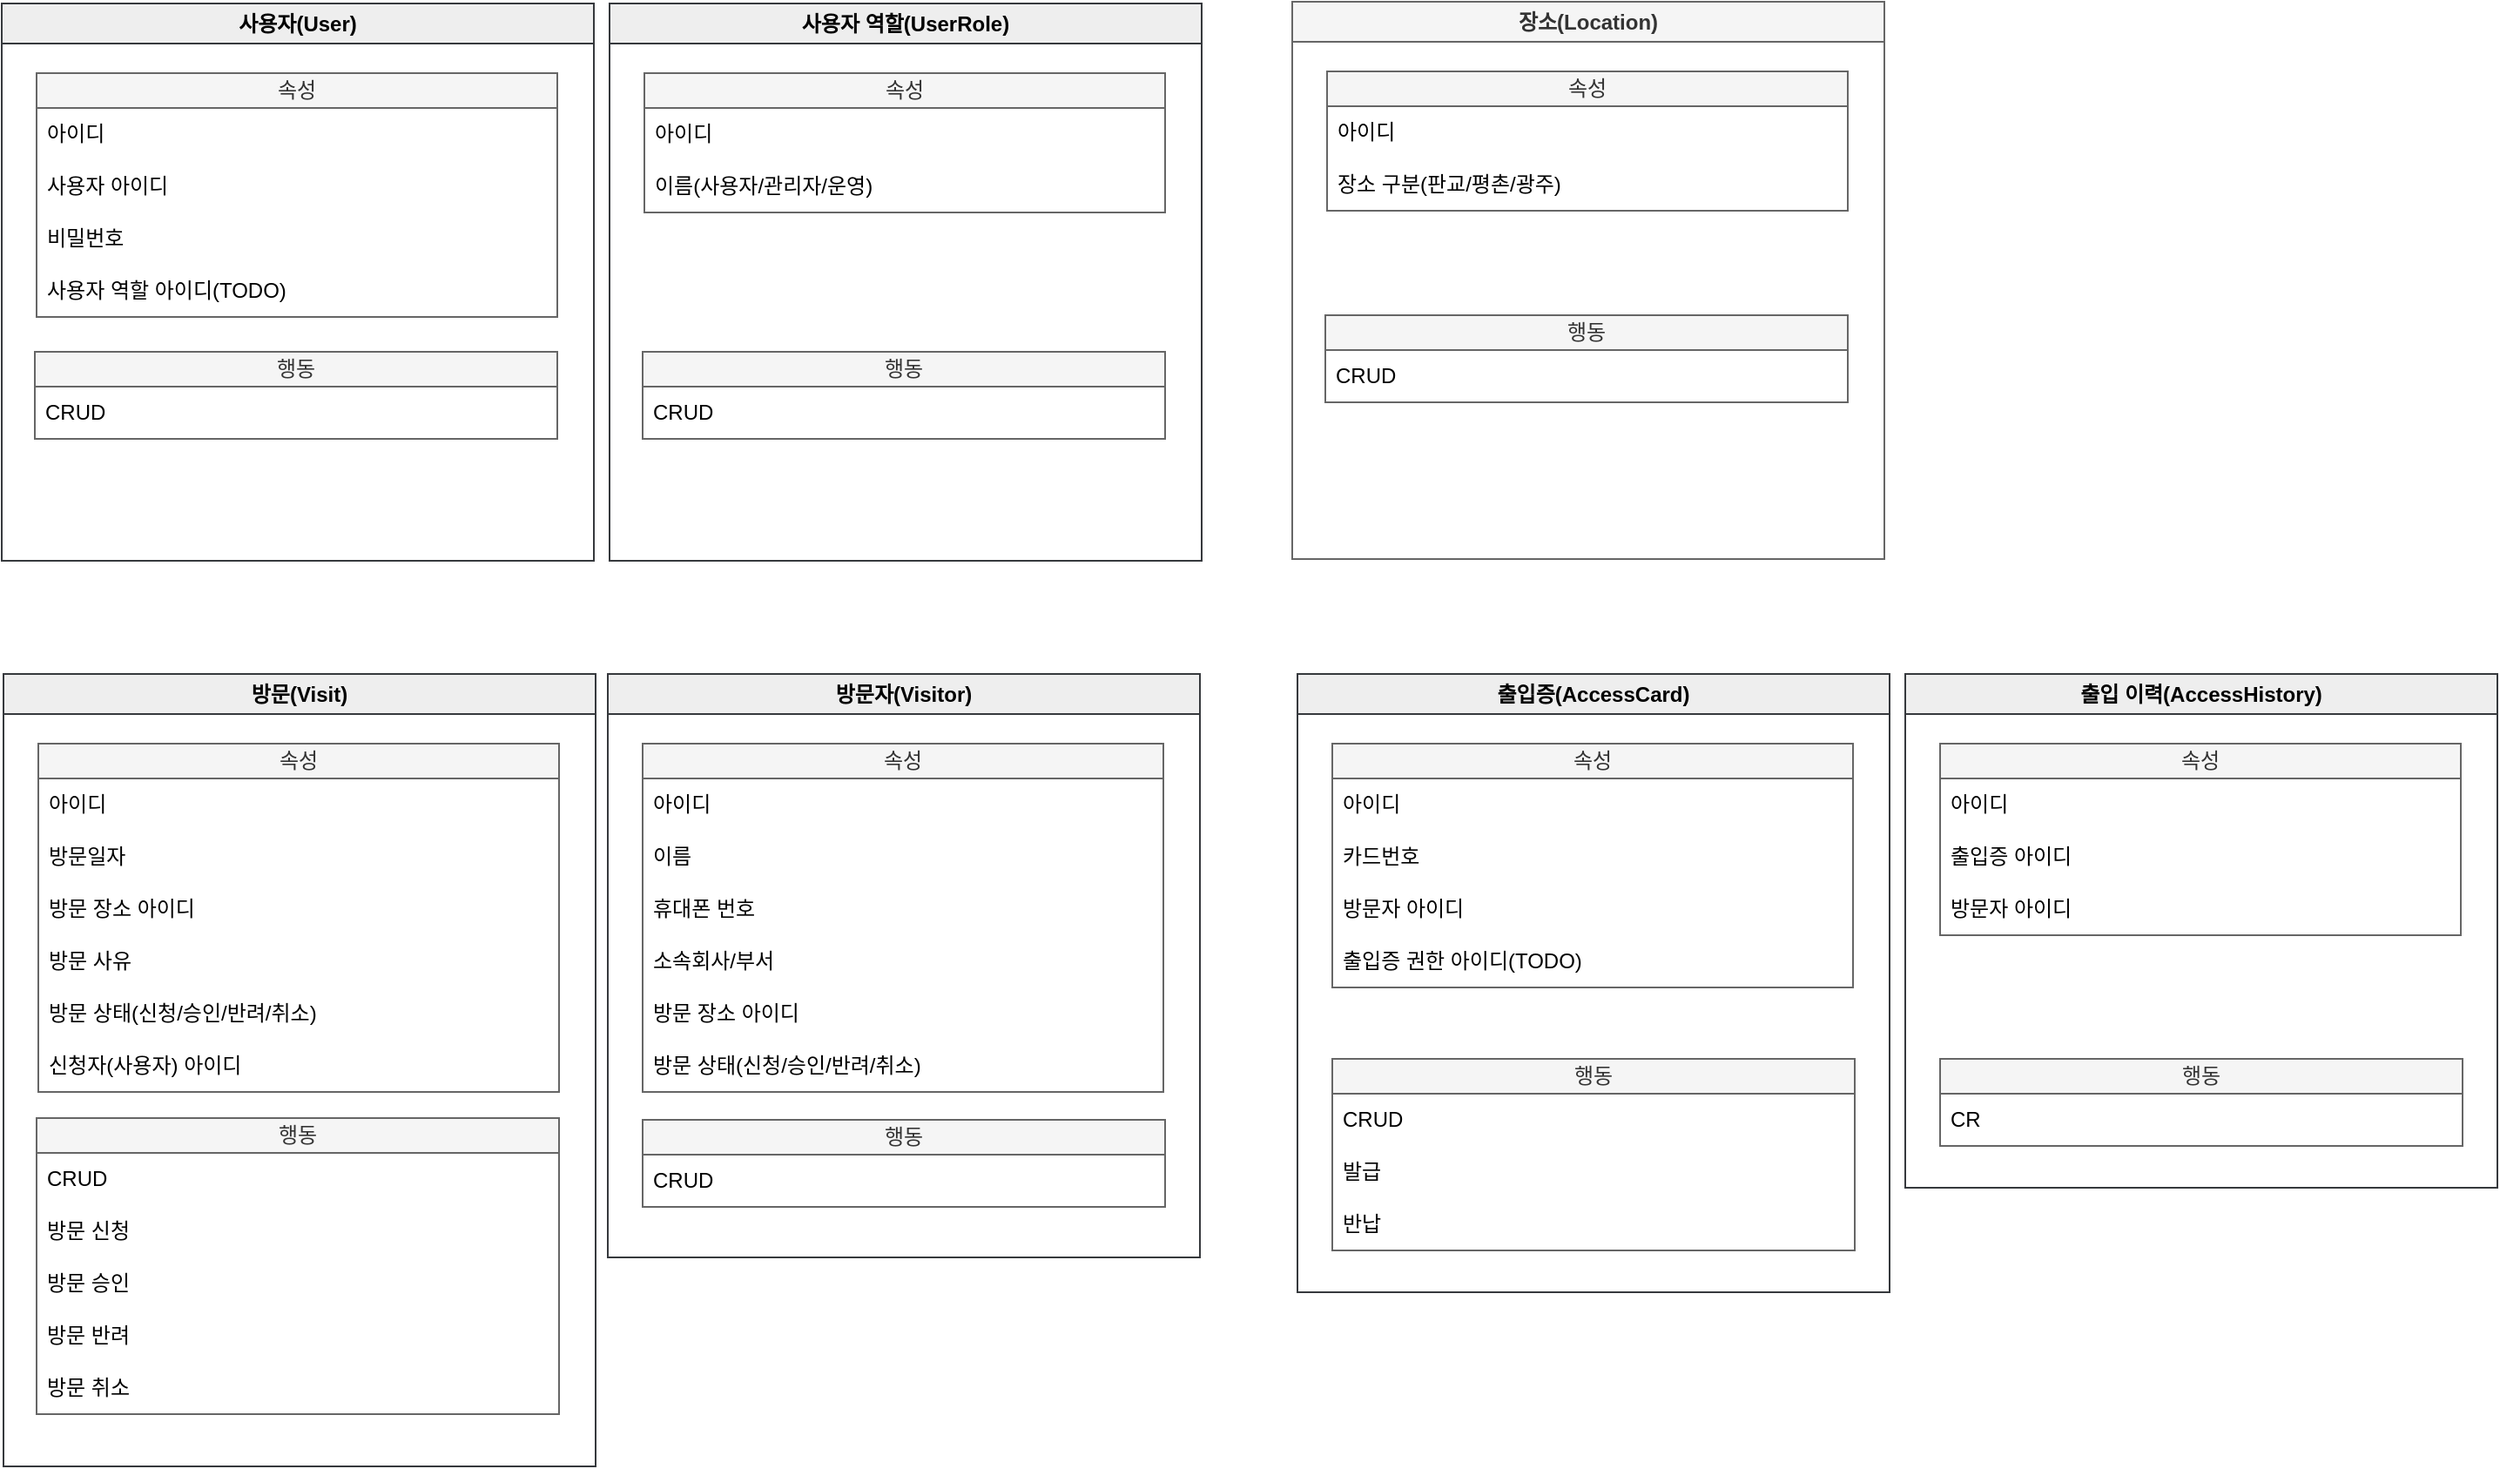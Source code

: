 <mxfile version="20.8.13" type="github" pages="2">
  <diagram name="엔티티 설계" id="v9lChKMNQOOXa1DIPYGH">
    <mxGraphModel dx="1687" dy="907" grid="1" gridSize="10" guides="1" tooltips="1" connect="1" arrows="1" fold="1" page="1" pageScale="1" pageWidth="827" pageHeight="1169" math="0" shadow="0">
      <root>
        <mxCell id="0" />
        <mxCell id="1" parent="0" />
        <mxCell id="ty4rF7quQ8077Q7QjKNq-1" value="사용자(User)" style="swimlane;whiteSpace=wrap;html=1;startSize=23;fillColor=#eeeeee;strokeColor=#36393d;" vertex="1" parent="1">
          <mxGeometry x="120" y="40" width="340" height="320" as="geometry" />
        </mxCell>
        <mxCell id="ty4rF7quQ8077Q7QjKNq-2" value="행동" style="swimlane;fontStyle=0;childLayout=stackLayout;horizontal=1;startSize=20;horizontalStack=0;resizeParent=1;resizeParentMax=0;resizeLast=0;collapsible=1;marginBottom=0;whiteSpace=wrap;html=1;fillColor=#f5f5f5;strokeColor=#666666;fontColor=#333333;" vertex="1" parent="ty4rF7quQ8077Q7QjKNq-1">
          <mxGeometry x="19" y="200" width="300" height="50" as="geometry" />
        </mxCell>
        <mxCell id="ty4rF7quQ8077Q7QjKNq-4" value="CRUD" style="text;strokeColor=none;fillColor=none;align=left;verticalAlign=middle;spacingLeft=4;spacingRight=4;overflow=hidden;points=[[0,0.5],[1,0.5]];portConstraint=eastwest;rotatable=0;whiteSpace=wrap;html=1;" vertex="1" parent="ty4rF7quQ8077Q7QjKNq-2">
          <mxGeometry y="20" width="300" height="30" as="geometry" />
        </mxCell>
        <object label="속성" id="ty4rF7quQ8077Q7QjKNq-6">
          <mxCell style="swimlane;fontStyle=0;childLayout=stackLayout;horizontal=1;startSize=20;horizontalStack=0;resizeParent=1;resizeParentMax=0;resizeLast=0;collapsible=1;marginBottom=0;whiteSpace=wrap;html=1;fillColor=#f5f5f5;strokeColor=#666666;fontColor=#333333;" vertex="1" parent="ty4rF7quQ8077Q7QjKNq-1">
            <mxGeometry x="20" y="40" width="299" height="140" as="geometry" />
          </mxCell>
        </object>
        <mxCell id="ty4rF7quQ8077Q7QjKNq-7" value="아이디" style="text;strokeColor=none;fillColor=none;align=left;verticalAlign=middle;spacingLeft=4;spacingRight=4;overflow=hidden;points=[[0,0.5],[1,0.5]];portConstraint=eastwest;rotatable=0;whiteSpace=wrap;html=1;" vertex="1" parent="ty4rF7quQ8077Q7QjKNq-6">
          <mxGeometry y="20" width="299" height="30" as="geometry" />
        </mxCell>
        <mxCell id="X4ZEmmM76G-E4tZwa1_b-49" value="사용자 아이디" style="text;strokeColor=none;fillColor=none;align=left;verticalAlign=middle;spacingLeft=4;spacingRight=4;overflow=hidden;points=[[0,0.5],[1,0.5]];portConstraint=eastwest;rotatable=0;whiteSpace=wrap;html=1;" vertex="1" parent="ty4rF7quQ8077Q7QjKNq-6">
          <mxGeometry y="50" width="299" height="30" as="geometry" />
        </mxCell>
        <mxCell id="ty4rF7quQ8077Q7QjKNq-8" value="비밀번호" style="text;strokeColor=none;fillColor=none;align=left;verticalAlign=middle;spacingLeft=4;spacingRight=4;overflow=hidden;points=[[0,0.5],[1,0.5]];portConstraint=eastwest;rotatable=0;whiteSpace=wrap;html=1;" vertex="1" parent="ty4rF7quQ8077Q7QjKNq-6">
          <mxGeometry y="80" width="299" height="30" as="geometry" />
        </mxCell>
        <mxCell id="q15IAEmKMI_8iDPzr35R-40" value="사용자 역할 아이디(TODO)" style="text;strokeColor=none;fillColor=none;align=left;verticalAlign=middle;spacingLeft=4;spacingRight=4;overflow=hidden;points=[[0,0.5],[1,0.5]];portConstraint=eastwest;rotatable=0;whiteSpace=wrap;html=1;" vertex="1" parent="ty4rF7quQ8077Q7QjKNq-6">
          <mxGeometry y="110" width="299" height="30" as="geometry" />
        </mxCell>
        <mxCell id="v3y4hZ3rZIWy8hafN5dY-1" value="장소(Location)" style="swimlane;whiteSpace=wrap;html=1;startSize=23;fillColor=#f5f5f5;strokeColor=#666666;fontColor=#333333;" vertex="1" parent="1">
          <mxGeometry x="861" y="39" width="340" height="320" as="geometry" />
        </mxCell>
        <mxCell id="v3y4hZ3rZIWy8hafN5dY-2" value="행동" style="swimlane;fontStyle=0;childLayout=stackLayout;horizontal=1;startSize=20;horizontalStack=0;resizeParent=1;resizeParentMax=0;resizeLast=0;collapsible=1;marginBottom=0;whiteSpace=wrap;html=1;fillColor=#f5f5f5;strokeColor=#666666;fontColor=#333333;" vertex="1" parent="v3y4hZ3rZIWy8hafN5dY-1">
          <mxGeometry x="19" y="180" width="300" height="50" as="geometry" />
        </mxCell>
        <mxCell id="v3y4hZ3rZIWy8hafN5dY-3" value="CRUD" style="text;strokeColor=none;fillColor=none;align=left;verticalAlign=middle;spacingLeft=4;spacingRight=4;overflow=hidden;points=[[0,0.5],[1,0.5]];portConstraint=eastwest;rotatable=0;whiteSpace=wrap;html=1;" vertex="1" parent="v3y4hZ3rZIWy8hafN5dY-2">
          <mxGeometry y="20" width="300" height="30" as="geometry" />
        </mxCell>
        <mxCell id="v3y4hZ3rZIWy8hafN5dY-6" value="속성" style="swimlane;fontStyle=0;childLayout=stackLayout;horizontal=1;startSize=20;horizontalStack=0;resizeParent=1;resizeParentMax=0;resizeLast=0;collapsible=1;marginBottom=0;whiteSpace=wrap;html=1;fillColor=#f5f5f5;strokeColor=#666666;fontColor=#333333;" vertex="1" parent="v3y4hZ3rZIWy8hafN5dY-1">
          <mxGeometry x="20" y="40" width="299" height="80" as="geometry" />
        </mxCell>
        <mxCell id="v3y4hZ3rZIWy8hafN5dY-7" value="아이디" style="text;strokeColor=none;fillColor=none;align=left;verticalAlign=middle;spacingLeft=4;spacingRight=4;overflow=hidden;points=[[0,0.5],[1,0.5]];portConstraint=eastwest;rotatable=0;whiteSpace=wrap;html=1;" vertex="1" parent="v3y4hZ3rZIWy8hafN5dY-6">
          <mxGeometry y="20" width="299" height="30" as="geometry" />
        </mxCell>
        <mxCell id="v3y4hZ3rZIWy8hafN5dY-8" value="장소 구분(판교/평촌/광주)" style="text;strokeColor=none;fillColor=none;align=left;verticalAlign=middle;spacingLeft=4;spacingRight=4;overflow=hidden;points=[[0,0.5],[1,0.5]];portConstraint=eastwest;rotatable=0;whiteSpace=wrap;html=1;" vertex="1" parent="v3y4hZ3rZIWy8hafN5dY-6">
          <mxGeometry y="50" width="299" height="30" as="geometry" />
        </mxCell>
        <mxCell id="q15IAEmKMI_8iDPzr35R-1" value="방문(Visit)" style="swimlane;whiteSpace=wrap;html=1;startSize=23;fillColor=#eeeeee;strokeColor=#36393d;" vertex="1" parent="1">
          <mxGeometry x="121" y="425" width="340" height="455" as="geometry" />
        </mxCell>
        <mxCell id="q15IAEmKMI_8iDPzr35R-2" value="행동" style="swimlane;fontStyle=0;childLayout=stackLayout;horizontal=1;startSize=20;horizontalStack=0;resizeParent=1;resizeParentMax=0;resizeLast=0;collapsible=1;marginBottom=0;whiteSpace=wrap;html=1;fillColor=#f5f5f5;strokeColor=#666666;fontColor=#333333;" vertex="1" parent="q15IAEmKMI_8iDPzr35R-1">
          <mxGeometry x="19" y="255" width="300" height="170" as="geometry" />
        </mxCell>
        <mxCell id="q15IAEmKMI_8iDPzr35R-35" value="CRUD" style="text;strokeColor=none;fillColor=none;align=left;verticalAlign=middle;spacingLeft=4;spacingRight=4;overflow=hidden;points=[[0,0.5],[1,0.5]];portConstraint=eastwest;rotatable=0;whiteSpace=wrap;html=1;" vertex="1" parent="q15IAEmKMI_8iDPzr35R-2">
          <mxGeometry y="20" width="300" height="30" as="geometry" />
        </mxCell>
        <mxCell id="q15IAEmKMI_8iDPzr35R-29" value="방문 신청" style="text;strokeColor=none;fillColor=none;align=left;verticalAlign=middle;spacingLeft=4;spacingRight=4;overflow=hidden;points=[[0,0.5],[1,0.5]];portConstraint=eastwest;rotatable=0;whiteSpace=wrap;html=1;" vertex="1" parent="q15IAEmKMI_8iDPzr35R-2">
          <mxGeometry y="50" width="300" height="30" as="geometry" />
        </mxCell>
        <mxCell id="q15IAEmKMI_8iDPzr35R-30" value="방문 승인" style="text;strokeColor=none;fillColor=none;align=left;verticalAlign=middle;spacingLeft=4;spacingRight=4;overflow=hidden;points=[[0,0.5],[1,0.5]];portConstraint=eastwest;rotatable=0;whiteSpace=wrap;html=1;" vertex="1" parent="q15IAEmKMI_8iDPzr35R-2">
          <mxGeometry y="80" width="300" height="30" as="geometry" />
        </mxCell>
        <mxCell id="q15IAEmKMI_8iDPzr35R-32" value="방문 반려" style="text;strokeColor=none;fillColor=none;align=left;verticalAlign=middle;spacingLeft=4;spacingRight=4;overflow=hidden;points=[[0,0.5],[1,0.5]];portConstraint=eastwest;rotatable=0;whiteSpace=wrap;html=1;" vertex="1" parent="q15IAEmKMI_8iDPzr35R-2">
          <mxGeometry y="110" width="300" height="30" as="geometry" />
        </mxCell>
        <mxCell id="q15IAEmKMI_8iDPzr35R-33" value="방문 취소" style="text;strokeColor=none;fillColor=none;align=left;verticalAlign=middle;spacingLeft=4;spacingRight=4;overflow=hidden;points=[[0,0.5],[1,0.5]];portConstraint=eastwest;rotatable=0;whiteSpace=wrap;html=1;" vertex="1" parent="q15IAEmKMI_8iDPzr35R-2">
          <mxGeometry y="140" width="300" height="30" as="geometry" />
        </mxCell>
        <object label="속성" id="q15IAEmKMI_8iDPzr35R-4">
          <mxCell style="swimlane;fontStyle=0;childLayout=stackLayout;horizontal=1;startSize=20;horizontalStack=0;resizeParent=1;resizeParentMax=0;resizeLast=0;collapsible=1;marginBottom=0;whiteSpace=wrap;html=1;fillColor=#f5f5f5;strokeColor=#666666;fontColor=#333333;" vertex="1" parent="q15IAEmKMI_8iDPzr35R-1">
            <mxGeometry x="20" y="40" width="299" height="200" as="geometry" />
          </mxCell>
        </object>
        <mxCell id="q15IAEmKMI_8iDPzr35R-5" value="아이디" style="text;strokeColor=none;fillColor=none;align=left;verticalAlign=middle;spacingLeft=4;spacingRight=4;overflow=hidden;points=[[0,0.5],[1,0.5]];portConstraint=eastwest;rotatable=0;whiteSpace=wrap;html=1;" vertex="1" parent="q15IAEmKMI_8iDPzr35R-4">
          <mxGeometry y="20" width="299" height="30" as="geometry" />
        </mxCell>
        <mxCell id="q15IAEmKMI_8iDPzr35R-6" value="방문일자" style="text;strokeColor=none;fillColor=none;align=left;verticalAlign=middle;spacingLeft=4;spacingRight=4;overflow=hidden;points=[[0,0.5],[1,0.5]];portConstraint=eastwest;rotatable=0;whiteSpace=wrap;html=1;" vertex="1" parent="q15IAEmKMI_8iDPzr35R-4">
          <mxGeometry y="50" width="299" height="30" as="geometry" />
        </mxCell>
        <mxCell id="q15IAEmKMI_8iDPzr35R-9" value="방문 장소 아이디" style="text;strokeColor=none;fillColor=none;align=left;verticalAlign=middle;spacingLeft=4;spacingRight=4;overflow=hidden;points=[[0,0.5],[1,0.5]];portConstraint=eastwest;rotatable=0;whiteSpace=wrap;html=1;" vertex="1" parent="q15IAEmKMI_8iDPzr35R-4">
          <mxGeometry y="80" width="299" height="30" as="geometry" />
        </mxCell>
        <mxCell id="q15IAEmKMI_8iDPzr35R-7" value="방문 사유" style="text;strokeColor=none;fillColor=none;align=left;verticalAlign=middle;spacingLeft=4;spacingRight=4;overflow=hidden;points=[[0,0.5],[1,0.5]];portConstraint=eastwest;rotatable=0;whiteSpace=wrap;html=1;" vertex="1" parent="q15IAEmKMI_8iDPzr35R-4">
          <mxGeometry y="110" width="299" height="30" as="geometry" />
        </mxCell>
        <mxCell id="q15IAEmKMI_8iDPzr35R-31" value="방문 상태(신청/승인/반려/취소)" style="text;strokeColor=none;fillColor=none;align=left;verticalAlign=middle;spacingLeft=4;spacingRight=4;overflow=hidden;points=[[0,0.5],[1,0.5]];portConstraint=eastwest;rotatable=0;whiteSpace=wrap;html=1;" vertex="1" parent="q15IAEmKMI_8iDPzr35R-4">
          <mxGeometry y="140" width="299" height="30" as="geometry" />
        </mxCell>
        <mxCell id="8YPecVrToASmIRIn_Q4e-1" value="신청자(사용자) 아이디" style="text;strokeColor=none;fillColor=none;align=left;verticalAlign=middle;spacingLeft=4;spacingRight=4;overflow=hidden;points=[[0,0.5],[1,0.5]];portConstraint=eastwest;rotatable=0;whiteSpace=wrap;html=1;" vertex="1" parent="q15IAEmKMI_8iDPzr35R-4">
          <mxGeometry y="170" width="299" height="30" as="geometry" />
        </mxCell>
        <mxCell id="q15IAEmKMI_8iDPzr35R-10" value="방문자(Visitor)" style="swimlane;whiteSpace=wrap;html=1;startSize=23;fillColor=#eeeeee;strokeColor=#36393d;" vertex="1" parent="1">
          <mxGeometry x="468" y="425" width="340" height="335" as="geometry" />
        </mxCell>
        <mxCell id="q15IAEmKMI_8iDPzr35R-11" value="행동" style="swimlane;fontStyle=0;childLayout=stackLayout;horizontal=1;startSize=20;horizontalStack=0;resizeParent=1;resizeParentMax=0;resizeLast=0;collapsible=1;marginBottom=0;whiteSpace=wrap;html=1;fillColor=#f5f5f5;strokeColor=#666666;fontColor=#333333;" vertex="1" parent="q15IAEmKMI_8iDPzr35R-10">
          <mxGeometry x="20" y="256" width="300" height="50" as="geometry" />
        </mxCell>
        <mxCell id="q15IAEmKMI_8iDPzr35R-12" value="CRUD" style="text;strokeColor=none;fillColor=none;align=left;verticalAlign=middle;spacingLeft=4;spacingRight=4;overflow=hidden;points=[[0,0.5],[1,0.5]];portConstraint=eastwest;rotatable=0;whiteSpace=wrap;html=1;" vertex="1" parent="q15IAEmKMI_8iDPzr35R-11">
          <mxGeometry y="20" width="300" height="30" as="geometry" />
        </mxCell>
        <object label="속성" id="q15IAEmKMI_8iDPzr35R-13">
          <mxCell style="swimlane;fontStyle=0;childLayout=stackLayout;horizontal=1;startSize=20;horizontalStack=0;resizeParent=1;resizeParentMax=0;resizeLast=0;collapsible=1;marginBottom=0;whiteSpace=wrap;html=1;fillColor=#f5f5f5;strokeColor=#666666;fontColor=#333333;" vertex="1" parent="q15IAEmKMI_8iDPzr35R-10">
            <mxGeometry x="20" y="40" width="299" height="200" as="geometry" />
          </mxCell>
        </object>
        <mxCell id="q15IAEmKMI_8iDPzr35R-14" value="아이디" style="text;strokeColor=none;fillColor=none;align=left;verticalAlign=middle;spacingLeft=4;spacingRight=4;overflow=hidden;points=[[0,0.5],[1,0.5]];portConstraint=eastwest;rotatable=0;whiteSpace=wrap;html=1;" vertex="1" parent="q15IAEmKMI_8iDPzr35R-13">
          <mxGeometry y="20" width="299" height="30" as="geometry" />
        </mxCell>
        <mxCell id="q15IAEmKMI_8iDPzr35R-15" value="이름" style="text;strokeColor=none;fillColor=none;align=left;verticalAlign=middle;spacingLeft=4;spacingRight=4;overflow=hidden;points=[[0,0.5],[1,0.5]];portConstraint=eastwest;rotatable=0;whiteSpace=wrap;html=1;" vertex="1" parent="q15IAEmKMI_8iDPzr35R-13">
          <mxGeometry y="50" width="299" height="30" as="geometry" />
        </mxCell>
        <mxCell id="q15IAEmKMI_8iDPzr35R-16" value="휴대폰 번호" style="text;strokeColor=none;fillColor=none;align=left;verticalAlign=middle;spacingLeft=4;spacingRight=4;overflow=hidden;points=[[0,0.5],[1,0.5]];portConstraint=eastwest;rotatable=0;whiteSpace=wrap;html=1;" vertex="1" parent="q15IAEmKMI_8iDPzr35R-13">
          <mxGeometry y="80" width="299" height="30" as="geometry" />
        </mxCell>
        <mxCell id="q15IAEmKMI_8iDPzr35R-17" value="소속회사/부서" style="text;strokeColor=none;fillColor=none;align=left;verticalAlign=middle;spacingLeft=4;spacingRight=4;overflow=hidden;points=[[0,0.5],[1,0.5]];portConstraint=eastwest;rotatable=0;whiteSpace=wrap;html=1;" vertex="1" parent="q15IAEmKMI_8iDPzr35R-13">
          <mxGeometry y="110" width="299" height="30" as="geometry" />
        </mxCell>
        <mxCell id="q15IAEmKMI_8iDPzr35R-19" value="방문 장소 아이디" style="text;strokeColor=none;fillColor=none;align=left;verticalAlign=middle;spacingLeft=4;spacingRight=4;overflow=hidden;points=[[0,0.5],[1,0.5]];portConstraint=eastwest;rotatable=0;whiteSpace=wrap;html=1;" vertex="1" parent="q15IAEmKMI_8iDPzr35R-13">
          <mxGeometry y="140" width="299" height="30" as="geometry" />
        </mxCell>
        <mxCell id="q15IAEmKMI_8iDPzr35R-43" value="방문 상태(신청/승인/반려/취소)" style="text;strokeColor=none;fillColor=none;align=left;verticalAlign=middle;spacingLeft=4;spacingRight=4;overflow=hidden;points=[[0,0.5],[1,0.5]];portConstraint=eastwest;rotatable=0;whiteSpace=wrap;html=1;" vertex="1" parent="q15IAEmKMI_8iDPzr35R-13">
          <mxGeometry y="170" width="299" height="30" as="geometry" />
        </mxCell>
        <mxCell id="q15IAEmKMI_8iDPzr35R-20" value="출입증(AccessCard)" style="swimlane;whiteSpace=wrap;html=1;startSize=23;fillColor=#eeeeee;strokeColor=#36393d;" vertex="1" parent="1">
          <mxGeometry x="864" y="425" width="340" height="355" as="geometry" />
        </mxCell>
        <mxCell id="q15IAEmKMI_8iDPzr35R-21" value="행동" style="swimlane;fontStyle=0;childLayout=stackLayout;horizontal=1;startSize=20;horizontalStack=0;resizeParent=1;resizeParentMax=0;resizeLast=0;collapsible=1;marginBottom=0;whiteSpace=wrap;html=1;fillColor=#f5f5f5;strokeColor=#666666;fontColor=#333333;" vertex="1" parent="q15IAEmKMI_8iDPzr35R-20">
          <mxGeometry x="20" y="221" width="300" height="110" as="geometry" />
        </mxCell>
        <mxCell id="q15IAEmKMI_8iDPzr35R-22" value="CRUD" style="text;strokeColor=none;fillColor=none;align=left;verticalAlign=middle;spacingLeft=4;spacingRight=4;overflow=hidden;points=[[0,0.5],[1,0.5]];portConstraint=eastwest;rotatable=0;whiteSpace=wrap;html=1;" vertex="1" parent="q15IAEmKMI_8iDPzr35R-21">
          <mxGeometry y="20" width="300" height="30" as="geometry" />
        </mxCell>
        <mxCell id="q15IAEmKMI_8iDPzr35R-36" value="발급" style="text;strokeColor=none;fillColor=none;align=left;verticalAlign=middle;spacingLeft=4;spacingRight=4;overflow=hidden;points=[[0,0.5],[1,0.5]];portConstraint=eastwest;rotatable=0;whiteSpace=wrap;html=1;" vertex="1" parent="q15IAEmKMI_8iDPzr35R-21">
          <mxGeometry y="50" width="300" height="30" as="geometry" />
        </mxCell>
        <mxCell id="q15IAEmKMI_8iDPzr35R-38" value="반납" style="text;strokeColor=none;fillColor=none;align=left;verticalAlign=middle;spacingLeft=4;spacingRight=4;overflow=hidden;points=[[0,0.5],[1,0.5]];portConstraint=eastwest;rotatable=0;whiteSpace=wrap;html=1;" vertex="1" parent="q15IAEmKMI_8iDPzr35R-21">
          <mxGeometry y="80" width="300" height="30" as="geometry" />
        </mxCell>
        <object label="속성" id="q15IAEmKMI_8iDPzr35R-23">
          <mxCell style="swimlane;fontStyle=0;childLayout=stackLayout;horizontal=1;startSize=20;horizontalStack=0;resizeParent=1;resizeParentMax=0;resizeLast=0;collapsible=1;marginBottom=0;whiteSpace=wrap;html=1;fillColor=#f5f5f5;strokeColor=#666666;fontColor=#333333;" vertex="1" parent="q15IAEmKMI_8iDPzr35R-20">
            <mxGeometry x="20" y="40" width="299" height="140" as="geometry" />
          </mxCell>
        </object>
        <mxCell id="q15IAEmKMI_8iDPzr35R-24" value="아이디" style="text;strokeColor=none;fillColor=none;align=left;verticalAlign=middle;spacingLeft=4;spacingRight=4;overflow=hidden;points=[[0,0.5],[1,0.5]];portConstraint=eastwest;rotatable=0;whiteSpace=wrap;html=1;" vertex="1" parent="q15IAEmKMI_8iDPzr35R-23">
          <mxGeometry y="20" width="299" height="30" as="geometry" />
        </mxCell>
        <mxCell id="q15IAEmKMI_8iDPzr35R-25" value="카드번호" style="text;strokeColor=none;fillColor=none;align=left;verticalAlign=middle;spacingLeft=4;spacingRight=4;overflow=hidden;points=[[0,0.5],[1,0.5]];portConstraint=eastwest;rotatable=0;whiteSpace=wrap;html=1;" vertex="1" parent="q15IAEmKMI_8iDPzr35R-23">
          <mxGeometry y="50" width="299" height="30" as="geometry" />
        </mxCell>
        <mxCell id="q15IAEmKMI_8iDPzr35R-26" value="방문자 아이디" style="text;strokeColor=none;fillColor=none;align=left;verticalAlign=middle;spacingLeft=4;spacingRight=4;overflow=hidden;points=[[0,0.5],[1,0.5]];portConstraint=eastwest;rotatable=0;whiteSpace=wrap;html=1;" vertex="1" parent="q15IAEmKMI_8iDPzr35R-23">
          <mxGeometry y="80" width="299" height="30" as="geometry" />
        </mxCell>
        <mxCell id="q15IAEmKMI_8iDPzr35R-39" value="출입증 권한 아이디(TODO)" style="text;strokeColor=none;fillColor=none;align=left;verticalAlign=middle;spacingLeft=4;spacingRight=4;overflow=hidden;points=[[0,0.5],[1,0.5]];portConstraint=eastwest;rotatable=0;whiteSpace=wrap;html=1;" vertex="1" parent="q15IAEmKMI_8iDPzr35R-23">
          <mxGeometry y="110" width="299" height="30" as="geometry" />
        </mxCell>
        <mxCell id="q15IAEmKMI_8iDPzr35R-45" value="출입 이력(AccessHistory)" style="swimlane;whiteSpace=wrap;html=1;startSize=23;fillColor=#eeeeee;strokeColor=#36393d;" vertex="1" parent="1">
          <mxGeometry x="1213" y="425" width="340" height="295" as="geometry" />
        </mxCell>
        <mxCell id="q15IAEmKMI_8iDPzr35R-46" value="행동" style="swimlane;fontStyle=0;childLayout=stackLayout;horizontal=1;startSize=20;horizontalStack=0;resizeParent=1;resizeParentMax=0;resizeLast=0;collapsible=1;marginBottom=0;whiteSpace=wrap;html=1;fillColor=#f5f5f5;strokeColor=#666666;fontColor=#333333;" vertex="1" parent="q15IAEmKMI_8iDPzr35R-45">
          <mxGeometry x="20" y="221" width="300" height="50" as="geometry" />
        </mxCell>
        <mxCell id="q15IAEmKMI_8iDPzr35R-47" value="CR" style="text;strokeColor=none;fillColor=none;align=left;verticalAlign=middle;spacingLeft=4;spacingRight=4;overflow=hidden;points=[[0,0.5],[1,0.5]];portConstraint=eastwest;rotatable=0;whiteSpace=wrap;html=1;" vertex="1" parent="q15IAEmKMI_8iDPzr35R-46">
          <mxGeometry y="20" width="300" height="30" as="geometry" />
        </mxCell>
        <object label="속성" id="q15IAEmKMI_8iDPzr35R-50">
          <mxCell style="swimlane;fontStyle=0;childLayout=stackLayout;horizontal=1;startSize=20;horizontalStack=0;resizeParent=1;resizeParentMax=0;resizeLast=0;collapsible=1;marginBottom=0;whiteSpace=wrap;html=1;fillColor=#f5f5f5;strokeColor=#666666;fontColor=#333333;" vertex="1" parent="q15IAEmKMI_8iDPzr35R-45">
            <mxGeometry x="20" y="40" width="299" height="110" as="geometry" />
          </mxCell>
        </object>
        <mxCell id="q15IAEmKMI_8iDPzr35R-51" value="아이디" style="text;strokeColor=none;fillColor=none;align=left;verticalAlign=middle;spacingLeft=4;spacingRight=4;overflow=hidden;points=[[0,0.5],[1,0.5]];portConstraint=eastwest;rotatable=0;whiteSpace=wrap;html=1;" vertex="1" parent="q15IAEmKMI_8iDPzr35R-50">
          <mxGeometry y="20" width="299" height="30" as="geometry" />
        </mxCell>
        <mxCell id="q15IAEmKMI_8iDPzr35R-55" value="출입증 아이디" style="text;strokeColor=none;fillColor=none;align=left;verticalAlign=middle;spacingLeft=4;spacingRight=4;overflow=hidden;points=[[0,0.5],[1,0.5]];portConstraint=eastwest;rotatable=0;whiteSpace=wrap;html=1;" vertex="1" parent="q15IAEmKMI_8iDPzr35R-50">
          <mxGeometry y="50" width="299" height="30" as="geometry" />
        </mxCell>
        <mxCell id="L_neD5YIio-q1Lp5QhRJ-1" value="방문자 아이디" style="text;strokeColor=none;fillColor=none;align=left;verticalAlign=middle;spacingLeft=4;spacingRight=4;overflow=hidden;points=[[0,0.5],[1,0.5]];portConstraint=eastwest;rotatable=0;whiteSpace=wrap;html=1;" vertex="1" parent="q15IAEmKMI_8iDPzr35R-50">
          <mxGeometry y="80" width="299" height="30" as="geometry" />
        </mxCell>
        <mxCell id="zXcCWofu93P4NrygWIKQ-1" value="사용자 역할(UserRole)" style="swimlane;whiteSpace=wrap;html=1;startSize=23;fillColor=#eeeeee;strokeColor=#36393d;" vertex="1" parent="1">
          <mxGeometry x="469" y="40" width="340" height="320" as="geometry" />
        </mxCell>
        <mxCell id="zXcCWofu93P4NrygWIKQ-2" value="행동" style="swimlane;fontStyle=0;childLayout=stackLayout;horizontal=1;startSize=20;horizontalStack=0;resizeParent=1;resizeParentMax=0;resizeLast=0;collapsible=1;marginBottom=0;whiteSpace=wrap;html=1;fillColor=#f5f5f5;strokeColor=#666666;fontColor=#333333;" vertex="1" parent="zXcCWofu93P4NrygWIKQ-1">
          <mxGeometry x="19" y="200" width="300" height="50" as="geometry" />
        </mxCell>
        <mxCell id="zXcCWofu93P4NrygWIKQ-3" value="CRUD" style="text;strokeColor=none;fillColor=none;align=left;verticalAlign=middle;spacingLeft=4;spacingRight=4;overflow=hidden;points=[[0,0.5],[1,0.5]];portConstraint=eastwest;rotatable=0;whiteSpace=wrap;html=1;" vertex="1" parent="zXcCWofu93P4NrygWIKQ-2">
          <mxGeometry y="20" width="300" height="30" as="geometry" />
        </mxCell>
        <object label="속성" id="zXcCWofu93P4NrygWIKQ-4">
          <mxCell style="swimlane;fontStyle=0;childLayout=stackLayout;horizontal=1;startSize=20;horizontalStack=0;resizeParent=1;resizeParentMax=0;resizeLast=0;collapsible=1;marginBottom=0;whiteSpace=wrap;html=1;fillColor=#f5f5f5;strokeColor=#666666;fontColor=#333333;" vertex="1" parent="zXcCWofu93P4NrygWIKQ-1">
            <mxGeometry x="20" y="40" width="299" height="80" as="geometry" />
          </mxCell>
        </object>
        <mxCell id="zXcCWofu93P4NrygWIKQ-5" value="아이디" style="text;strokeColor=none;fillColor=none;align=left;verticalAlign=middle;spacingLeft=4;spacingRight=4;overflow=hidden;points=[[0,0.5],[1,0.5]];portConstraint=eastwest;rotatable=0;whiteSpace=wrap;html=1;" vertex="1" parent="zXcCWofu93P4NrygWIKQ-4">
          <mxGeometry y="20" width="299" height="30" as="geometry" />
        </mxCell>
        <mxCell id="zXcCWofu93P4NrygWIKQ-6" value="이름(사용자/관리자/운영)" style="text;strokeColor=none;fillColor=none;align=left;verticalAlign=middle;spacingLeft=4;spacingRight=4;overflow=hidden;points=[[0,0.5],[1,0.5]];portConstraint=eastwest;rotatable=0;whiteSpace=wrap;html=1;" vertex="1" parent="zXcCWofu93P4NrygWIKQ-4">
          <mxGeometry y="50" width="299" height="30" as="geometry" />
        </mxCell>
      </root>
    </mxGraphModel>
  </diagram>
  <diagram id="QWwP9Un5VEoM2CtCBYVc" name="도메인 설계">
    <mxGraphModel dx="1195" dy="643" grid="1" gridSize="10" guides="1" tooltips="1" connect="1" arrows="1" fold="1" page="1" pageScale="1" pageWidth="827" pageHeight="1169" math="0" shadow="0">
      <root>
        <mxCell id="0" />
        <mxCell id="1" parent="0" />
        <mxCell id="nuHGvQJRG9zkDbSU7fZk-6" style="edgeStyle=orthogonalEdgeStyle;rounded=0;orthogonalLoop=1;jettySize=auto;html=1;endArrow=none;endFill=0;" edge="1" parent="1" source="754lN28qkboRCpMjGShJ-2" target="7zh3elqIhpMzew2DsxGV-3">
          <mxGeometry relative="1" as="geometry" />
        </mxCell>
        <mxCell id="754lN28qkboRCpMjGShJ-2" value="사용자" style="rounded=1;whiteSpace=wrap;html=1;" vertex="1" parent="1">
          <mxGeometry x="180" y="160" width="70" height="40" as="geometry" />
        </mxCell>
        <mxCell id="nuHGvQJRG9zkDbSU7fZk-1" style="edgeStyle=orthogonalEdgeStyle;rounded=0;orthogonalLoop=1;jettySize=auto;html=1;endArrow=ERmany;endFill=0;" edge="1" parent="1" source="754lN28qkboRCpMjGShJ-3" target="754lN28qkboRCpMjGShJ-4">
          <mxGeometry relative="1" as="geometry" />
        </mxCell>
        <mxCell id="754lN28qkboRCpMjGShJ-3" value="방문" style="rounded=1;whiteSpace=wrap;html=1;" vertex="1" parent="1">
          <mxGeometry x="179" y="230" width="70" height="40" as="geometry" />
        </mxCell>
        <mxCell id="754lN28qkboRCpMjGShJ-4" value="방문자" style="rounded=1;whiteSpace=wrap;html=1;" vertex="1" parent="1">
          <mxGeometry x="280" y="230" width="70" height="40" as="geometry" />
        </mxCell>
        <mxCell id="754lN28qkboRCpMjGShJ-5" value="IDC" style="rounded=1;whiteSpace=wrap;html=1;" vertex="1" parent="1">
          <mxGeometry x="179" y="310" width="70" height="40" as="geometry" />
        </mxCell>
        <mxCell id="nuHGvQJRG9zkDbSU7fZk-5" value="" style="edgeStyle=orthogonalEdgeStyle;rounded=0;orthogonalLoop=1;jettySize=auto;html=1;endArrow=ERoneToMany;endFill=0;" edge="1" parent="1" source="754lN28qkboRCpMjGShJ-6" target="754lN28qkboRCpMjGShJ-7">
          <mxGeometry relative="1" as="geometry" />
        </mxCell>
        <mxCell id="754lN28qkboRCpMjGShJ-6" value="출입증" style="rounded=1;whiteSpace=wrap;html=1;" vertex="1" parent="1">
          <mxGeometry x="179" y="390" width="70" height="40" as="geometry" />
        </mxCell>
        <mxCell id="754lN28qkboRCpMjGShJ-7" value="출입 이력" style="rounded=1;whiteSpace=wrap;html=1;" vertex="1" parent="1">
          <mxGeometry x="280" y="390" width="70" height="40" as="geometry" />
        </mxCell>
        <mxCell id="7zh3elqIhpMzew2DsxGV-2" value="사용자" style="rounded=0;whiteSpace=wrap;html=1;fillColor=#f5f5f5;fontColor=#333333;strokeColor=#666666;" vertex="1" parent="1">
          <mxGeometry x="80" y="160" width="80" height="40" as="geometry" />
        </mxCell>
        <mxCell id="mVQLeRHQkwx-bpA9HWeW-2" style="edgeStyle=orthogonalEdgeStyle;rounded=0;orthogonalLoop=1;jettySize=auto;html=1;entryX=0;entryY=0.5;entryDx=0;entryDy=0;endArrow=ERmany;endFill=0;" edge="1" parent="1" source="7zh3elqIhpMzew2DsxGV-3" target="mVQLeRHQkwx-bpA9HWeW-1">
          <mxGeometry relative="1" as="geometry" />
        </mxCell>
        <mxCell id="7zh3elqIhpMzew2DsxGV-3" value="사용자 역할" style="rounded=1;whiteSpace=wrap;html=1;" vertex="1" parent="1">
          <mxGeometry x="280" y="160" width="70" height="40" as="geometry" />
        </mxCell>
        <mxCell id="7zh3elqIhpMzew2DsxGV-5" value="방문" style="rounded=0;whiteSpace=wrap;html=1;fillColor=#f5f5f5;fontColor=#333333;strokeColor=#666666;" vertex="1" parent="1">
          <mxGeometry x="80" y="230" width="79" height="40" as="geometry" />
        </mxCell>
        <mxCell id="7zh3elqIhpMzew2DsxGV-6" value="출입" style="rounded=0;whiteSpace=wrap;html=1;fillColor=#f5f5f5;fontColor=#333333;strokeColor=#666666;" vertex="1" parent="1">
          <mxGeometry x="80" y="390" width="80" height="40" as="geometry" />
        </mxCell>
        <mxCell id="nuHGvQJRG9zkDbSU7fZk-7" value="사용자/관리자/운영(안내원)" style="text;html=1;strokeColor=none;fillColor=none;align=center;verticalAlign=middle;whiteSpace=wrap;rounded=0;" vertex="1" parent="1">
          <mxGeometry x="280" y="200" width="150" height="20" as="geometry" />
        </mxCell>
        <mxCell id="GT3uJ5BZ59MgCRdHWCaQ-5" value="장소" style="rounded=0;whiteSpace=wrap;html=1;fillColor=#f5f5f5;fontColor=#333333;strokeColor=#666666;" vertex="1" parent="1">
          <mxGeometry x="81" y="310" width="79" height="40" as="geometry" />
        </mxCell>
        <mxCell id="mVQLeRHQkwx-bpA9HWeW-1" value="사용자 권한&lt;br&gt;(TODO)" style="rounded=1;whiteSpace=wrap;html=1;" vertex="1" parent="1">
          <mxGeometry x="380" y="160" width="70" height="40" as="geometry" />
        </mxCell>
      </root>
    </mxGraphModel>
  </diagram>
</mxfile>
